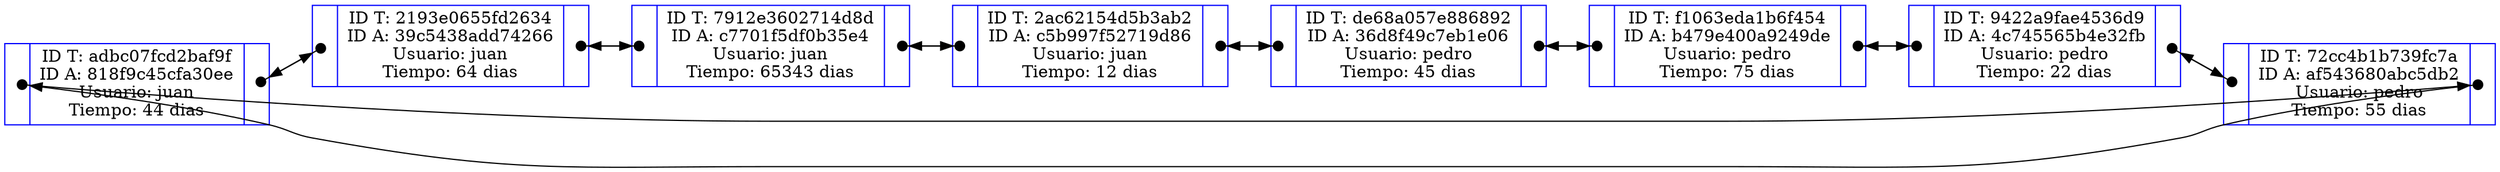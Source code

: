 digraph G {
rankdir=LR;
node [shape=record, color=blue, width=0.5, height=0.5]; 

node0 [label="{<a>|ID T: adbc07fcd2baf9f\nID A: 818f9c45cfa30ee\nUsuario: juan\nTiempo: 44 dias|<b>}"];
node1 [label="{<a>|ID T: 2193e0655fd2634\nID A: 39c5438add74266\nUsuario: juan\nTiempo: 64 dias|<b>}"];
node2 [label="{<a>|ID T: 7912e3602714d8d\nID A: c7701f5df0b35e4\nUsuario: juan\nTiempo: 65343 dias|<b>}"];
node3 [label="{<a>|ID T: 2ac62154d5b3ab2\nID A: c5b997f52719d86\nUsuario: juan\nTiempo: 12 dias|<b>}"];
node4 [label="{<a>|ID T: de68a057e886892\nID A: 36d8f49c7eb1e06\nUsuario: pedro\nTiempo: 45 dias|<b>}"];
node5 [label="{<a>|ID T: f1063eda1b6f454\nID A: b479e400a9249de\nUsuario: pedro\nTiempo: 75 dias|<b>}"];
node6 [label="{<a>|ID T: 9422a9fae4536d9\nID A: 4c745565b4e32fb\nUsuario: pedro\nTiempo: 22 dias|<b>}"];
node7 [label="{<a>|ID T: 72cc4b1b739fc7a\nID A: af543680abc5db2\nUsuario: pedro\nTiempo: 55 dias|<b>}"];

node0:b:c -> node1:a:c [arrowtail=dot, dir=both,tailclip=false];
node1:b:c -> node2:a:c [arrowtail=dot, dir=both,tailclip=false];
node2:b:c -> node3:a:c [arrowtail=dot, dir=both,tailclip=false];
node3:b:c -> node4:a:c [arrowtail=dot, dir=both,tailclip=false];
node4:b:c -> node5:a:c [arrowtail=dot, dir=both,tailclip=false];
node5:b:c -> node6:a:c [arrowtail=dot, dir=both,tailclip=false];
node6:b:c -> node7:a:c [arrowtail=dot, dir=both,tailclip=false];
node7:b:c -> node0:a:c [arrowtail=dot, dir=both,tailclip=false];

node1:a:c -> node0:b:c [arrowtail=dot, dir=both,tailclip=false];
node2:a:c -> node1:b:c [arrowtail=dot, dir=both,tailclip=false];
node3:a:c -> node2:b:c [arrowtail=dot, dir=both,tailclip=false];
node4:a:c -> node3:b:c [arrowtail=dot, dir=both,tailclip=false];
node5:a:c -> node4:b:c [arrowtail=dot, dir=both,tailclip=false];
node6:a:c -> node5:b:c [arrowtail=dot, dir=both,tailclip=false];
node7:a:c -> node6:b:c [arrowtail=dot, dir=both,tailclip=false];
node0:a:c -> node7:b:c [arrowtail=dot, dir=both,tailclip=false];

}

